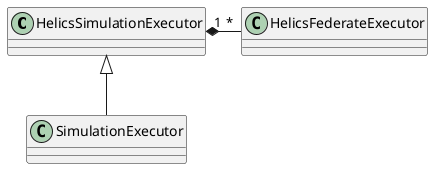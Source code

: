 @startuml
class HelicsSimulationExecutor
class SimulationExecutor
class HelicsFederateExecutor

HelicsSimulationExecutor <|-d- SimulationExecutor
HelicsSimulationExecutor "1" *-r- "*" HelicsFederateExecutor
@enduml
